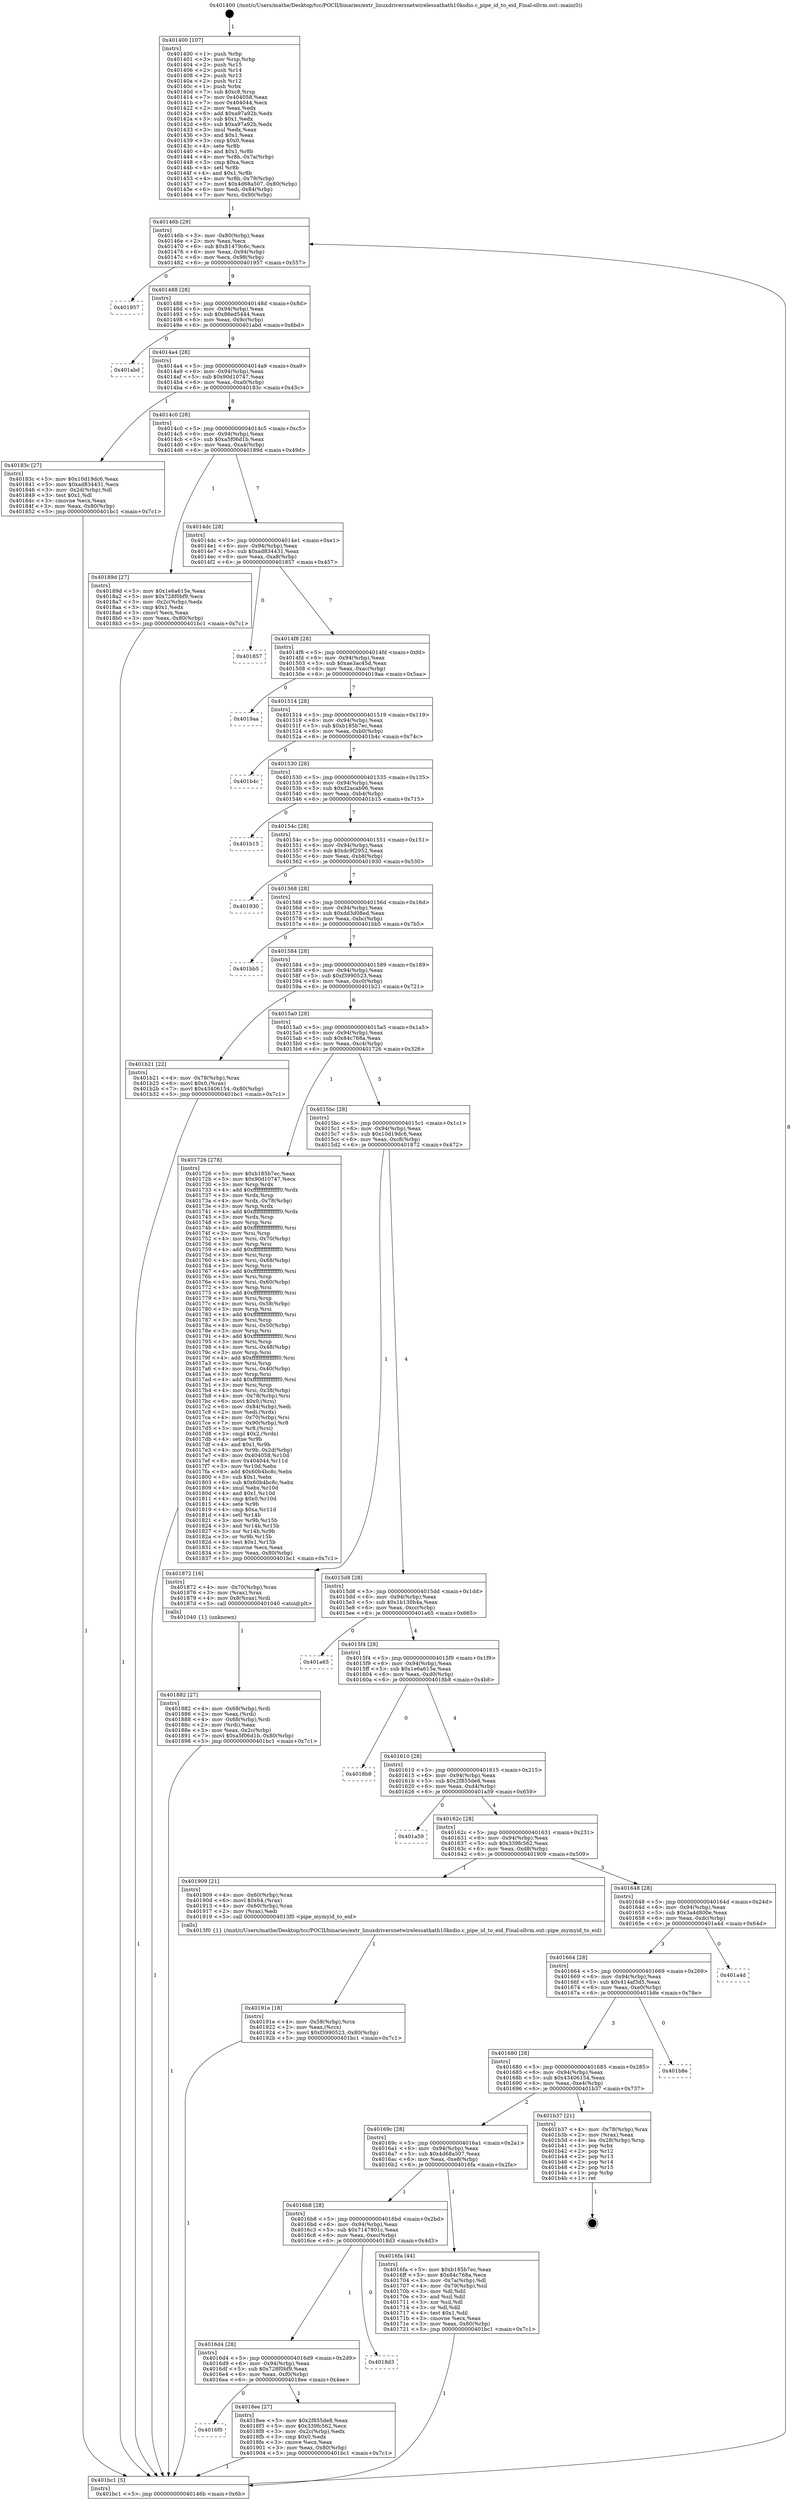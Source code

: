 digraph "0x401400" {
  label = "0x401400 (/mnt/c/Users/mathe/Desktop/tcc/POCII/binaries/extr_linuxdriversnetwirelessathath10ksdio.c_pipe_id_to_eid_Final-ollvm.out::main(0))"
  labelloc = "t"
  node[shape=record]

  Entry [label="",width=0.3,height=0.3,shape=circle,fillcolor=black,style=filled]
  "0x40146b" [label="{
     0x40146b [29]\l
     | [instrs]\l
     &nbsp;&nbsp;0x40146b \<+3\>: mov -0x80(%rbp),%eax\l
     &nbsp;&nbsp;0x40146e \<+2\>: mov %eax,%ecx\l
     &nbsp;&nbsp;0x401470 \<+6\>: sub $0x81479c6c,%ecx\l
     &nbsp;&nbsp;0x401476 \<+6\>: mov %eax,-0x94(%rbp)\l
     &nbsp;&nbsp;0x40147c \<+6\>: mov %ecx,-0x98(%rbp)\l
     &nbsp;&nbsp;0x401482 \<+6\>: je 0000000000401957 \<main+0x557\>\l
  }"]
  "0x401957" [label="{
     0x401957\l
  }", style=dashed]
  "0x401488" [label="{
     0x401488 [28]\l
     | [instrs]\l
     &nbsp;&nbsp;0x401488 \<+5\>: jmp 000000000040148d \<main+0x8d\>\l
     &nbsp;&nbsp;0x40148d \<+6\>: mov -0x94(%rbp),%eax\l
     &nbsp;&nbsp;0x401493 \<+5\>: sub $0x86ed5444,%eax\l
     &nbsp;&nbsp;0x401498 \<+6\>: mov %eax,-0x9c(%rbp)\l
     &nbsp;&nbsp;0x40149e \<+6\>: je 0000000000401abd \<main+0x6bd\>\l
  }"]
  Exit [label="",width=0.3,height=0.3,shape=circle,fillcolor=black,style=filled,peripheries=2]
  "0x401abd" [label="{
     0x401abd\l
  }", style=dashed]
  "0x4014a4" [label="{
     0x4014a4 [28]\l
     | [instrs]\l
     &nbsp;&nbsp;0x4014a4 \<+5\>: jmp 00000000004014a9 \<main+0xa9\>\l
     &nbsp;&nbsp;0x4014a9 \<+6\>: mov -0x94(%rbp),%eax\l
     &nbsp;&nbsp;0x4014af \<+5\>: sub $0x90d10747,%eax\l
     &nbsp;&nbsp;0x4014b4 \<+6\>: mov %eax,-0xa0(%rbp)\l
     &nbsp;&nbsp;0x4014ba \<+6\>: je 000000000040183c \<main+0x43c\>\l
  }"]
  "0x40191e" [label="{
     0x40191e [18]\l
     | [instrs]\l
     &nbsp;&nbsp;0x40191e \<+4\>: mov -0x58(%rbp),%rcx\l
     &nbsp;&nbsp;0x401922 \<+2\>: mov %eax,(%rcx)\l
     &nbsp;&nbsp;0x401924 \<+7\>: movl $0xf3990523,-0x80(%rbp)\l
     &nbsp;&nbsp;0x40192b \<+5\>: jmp 0000000000401bc1 \<main+0x7c1\>\l
  }"]
  "0x40183c" [label="{
     0x40183c [27]\l
     | [instrs]\l
     &nbsp;&nbsp;0x40183c \<+5\>: mov $0x10d19dc6,%eax\l
     &nbsp;&nbsp;0x401841 \<+5\>: mov $0xad834431,%ecx\l
     &nbsp;&nbsp;0x401846 \<+3\>: mov -0x2d(%rbp),%dl\l
     &nbsp;&nbsp;0x401849 \<+3\>: test $0x1,%dl\l
     &nbsp;&nbsp;0x40184c \<+3\>: cmovne %ecx,%eax\l
     &nbsp;&nbsp;0x40184f \<+3\>: mov %eax,-0x80(%rbp)\l
     &nbsp;&nbsp;0x401852 \<+5\>: jmp 0000000000401bc1 \<main+0x7c1\>\l
  }"]
  "0x4014c0" [label="{
     0x4014c0 [28]\l
     | [instrs]\l
     &nbsp;&nbsp;0x4014c0 \<+5\>: jmp 00000000004014c5 \<main+0xc5\>\l
     &nbsp;&nbsp;0x4014c5 \<+6\>: mov -0x94(%rbp),%eax\l
     &nbsp;&nbsp;0x4014cb \<+5\>: sub $0xa5f06d1b,%eax\l
     &nbsp;&nbsp;0x4014d0 \<+6\>: mov %eax,-0xa4(%rbp)\l
     &nbsp;&nbsp;0x4014d6 \<+6\>: je 000000000040189d \<main+0x49d\>\l
  }"]
  "0x4016f0" [label="{
     0x4016f0\l
  }", style=dashed]
  "0x40189d" [label="{
     0x40189d [27]\l
     | [instrs]\l
     &nbsp;&nbsp;0x40189d \<+5\>: mov $0x1e6a615e,%eax\l
     &nbsp;&nbsp;0x4018a2 \<+5\>: mov $0x728f0bf9,%ecx\l
     &nbsp;&nbsp;0x4018a7 \<+3\>: mov -0x2c(%rbp),%edx\l
     &nbsp;&nbsp;0x4018aa \<+3\>: cmp $0x1,%edx\l
     &nbsp;&nbsp;0x4018ad \<+3\>: cmovl %ecx,%eax\l
     &nbsp;&nbsp;0x4018b0 \<+3\>: mov %eax,-0x80(%rbp)\l
     &nbsp;&nbsp;0x4018b3 \<+5\>: jmp 0000000000401bc1 \<main+0x7c1\>\l
  }"]
  "0x4014dc" [label="{
     0x4014dc [28]\l
     | [instrs]\l
     &nbsp;&nbsp;0x4014dc \<+5\>: jmp 00000000004014e1 \<main+0xe1\>\l
     &nbsp;&nbsp;0x4014e1 \<+6\>: mov -0x94(%rbp),%eax\l
     &nbsp;&nbsp;0x4014e7 \<+5\>: sub $0xad834431,%eax\l
     &nbsp;&nbsp;0x4014ec \<+6\>: mov %eax,-0xa8(%rbp)\l
     &nbsp;&nbsp;0x4014f2 \<+6\>: je 0000000000401857 \<main+0x457\>\l
  }"]
  "0x4018ee" [label="{
     0x4018ee [27]\l
     | [instrs]\l
     &nbsp;&nbsp;0x4018ee \<+5\>: mov $0x2f855de8,%eax\l
     &nbsp;&nbsp;0x4018f3 \<+5\>: mov $0x339fc562,%ecx\l
     &nbsp;&nbsp;0x4018f8 \<+3\>: mov -0x2c(%rbp),%edx\l
     &nbsp;&nbsp;0x4018fb \<+3\>: cmp $0x0,%edx\l
     &nbsp;&nbsp;0x4018fe \<+3\>: cmove %ecx,%eax\l
     &nbsp;&nbsp;0x401901 \<+3\>: mov %eax,-0x80(%rbp)\l
     &nbsp;&nbsp;0x401904 \<+5\>: jmp 0000000000401bc1 \<main+0x7c1\>\l
  }"]
  "0x401857" [label="{
     0x401857\l
  }", style=dashed]
  "0x4014f8" [label="{
     0x4014f8 [28]\l
     | [instrs]\l
     &nbsp;&nbsp;0x4014f8 \<+5\>: jmp 00000000004014fd \<main+0xfd\>\l
     &nbsp;&nbsp;0x4014fd \<+6\>: mov -0x94(%rbp),%eax\l
     &nbsp;&nbsp;0x401503 \<+5\>: sub $0xae3ac45d,%eax\l
     &nbsp;&nbsp;0x401508 \<+6\>: mov %eax,-0xac(%rbp)\l
     &nbsp;&nbsp;0x40150e \<+6\>: je 00000000004019aa \<main+0x5aa\>\l
  }"]
  "0x4016d4" [label="{
     0x4016d4 [28]\l
     | [instrs]\l
     &nbsp;&nbsp;0x4016d4 \<+5\>: jmp 00000000004016d9 \<main+0x2d9\>\l
     &nbsp;&nbsp;0x4016d9 \<+6\>: mov -0x94(%rbp),%eax\l
     &nbsp;&nbsp;0x4016df \<+5\>: sub $0x728f0bf9,%eax\l
     &nbsp;&nbsp;0x4016e4 \<+6\>: mov %eax,-0xf0(%rbp)\l
     &nbsp;&nbsp;0x4016ea \<+6\>: je 00000000004018ee \<main+0x4ee\>\l
  }"]
  "0x4019aa" [label="{
     0x4019aa\l
  }", style=dashed]
  "0x401514" [label="{
     0x401514 [28]\l
     | [instrs]\l
     &nbsp;&nbsp;0x401514 \<+5\>: jmp 0000000000401519 \<main+0x119\>\l
     &nbsp;&nbsp;0x401519 \<+6\>: mov -0x94(%rbp),%eax\l
     &nbsp;&nbsp;0x40151f \<+5\>: sub $0xb185b7ec,%eax\l
     &nbsp;&nbsp;0x401524 \<+6\>: mov %eax,-0xb0(%rbp)\l
     &nbsp;&nbsp;0x40152a \<+6\>: je 0000000000401b4c \<main+0x74c\>\l
  }"]
  "0x4018d3" [label="{
     0x4018d3\l
  }", style=dashed]
  "0x401b4c" [label="{
     0x401b4c\l
  }", style=dashed]
  "0x401530" [label="{
     0x401530 [28]\l
     | [instrs]\l
     &nbsp;&nbsp;0x401530 \<+5\>: jmp 0000000000401535 \<main+0x135\>\l
     &nbsp;&nbsp;0x401535 \<+6\>: mov -0x94(%rbp),%eax\l
     &nbsp;&nbsp;0x40153b \<+5\>: sub $0xd2acab96,%eax\l
     &nbsp;&nbsp;0x401540 \<+6\>: mov %eax,-0xb4(%rbp)\l
     &nbsp;&nbsp;0x401546 \<+6\>: je 0000000000401b15 \<main+0x715\>\l
  }"]
  "0x401882" [label="{
     0x401882 [27]\l
     | [instrs]\l
     &nbsp;&nbsp;0x401882 \<+4\>: mov -0x68(%rbp),%rdi\l
     &nbsp;&nbsp;0x401886 \<+2\>: mov %eax,(%rdi)\l
     &nbsp;&nbsp;0x401888 \<+4\>: mov -0x68(%rbp),%rdi\l
     &nbsp;&nbsp;0x40188c \<+2\>: mov (%rdi),%eax\l
     &nbsp;&nbsp;0x40188e \<+3\>: mov %eax,-0x2c(%rbp)\l
     &nbsp;&nbsp;0x401891 \<+7\>: movl $0xa5f06d1b,-0x80(%rbp)\l
     &nbsp;&nbsp;0x401898 \<+5\>: jmp 0000000000401bc1 \<main+0x7c1\>\l
  }"]
  "0x401b15" [label="{
     0x401b15\l
  }", style=dashed]
  "0x40154c" [label="{
     0x40154c [28]\l
     | [instrs]\l
     &nbsp;&nbsp;0x40154c \<+5\>: jmp 0000000000401551 \<main+0x151\>\l
     &nbsp;&nbsp;0x401551 \<+6\>: mov -0x94(%rbp),%eax\l
     &nbsp;&nbsp;0x401557 \<+5\>: sub $0xdc9f2952,%eax\l
     &nbsp;&nbsp;0x40155c \<+6\>: mov %eax,-0xb8(%rbp)\l
     &nbsp;&nbsp;0x401562 \<+6\>: je 0000000000401930 \<main+0x530\>\l
  }"]
  "0x401400" [label="{
     0x401400 [107]\l
     | [instrs]\l
     &nbsp;&nbsp;0x401400 \<+1\>: push %rbp\l
     &nbsp;&nbsp;0x401401 \<+3\>: mov %rsp,%rbp\l
     &nbsp;&nbsp;0x401404 \<+2\>: push %r15\l
     &nbsp;&nbsp;0x401406 \<+2\>: push %r14\l
     &nbsp;&nbsp;0x401408 \<+2\>: push %r13\l
     &nbsp;&nbsp;0x40140a \<+2\>: push %r12\l
     &nbsp;&nbsp;0x40140c \<+1\>: push %rbx\l
     &nbsp;&nbsp;0x40140d \<+7\>: sub $0xc8,%rsp\l
     &nbsp;&nbsp;0x401414 \<+7\>: mov 0x404058,%eax\l
     &nbsp;&nbsp;0x40141b \<+7\>: mov 0x404044,%ecx\l
     &nbsp;&nbsp;0x401422 \<+2\>: mov %eax,%edx\l
     &nbsp;&nbsp;0x401424 \<+6\>: add $0xa97a92b,%edx\l
     &nbsp;&nbsp;0x40142a \<+3\>: sub $0x1,%edx\l
     &nbsp;&nbsp;0x40142d \<+6\>: sub $0xa97a92b,%edx\l
     &nbsp;&nbsp;0x401433 \<+3\>: imul %edx,%eax\l
     &nbsp;&nbsp;0x401436 \<+3\>: and $0x1,%eax\l
     &nbsp;&nbsp;0x401439 \<+3\>: cmp $0x0,%eax\l
     &nbsp;&nbsp;0x40143c \<+4\>: sete %r8b\l
     &nbsp;&nbsp;0x401440 \<+4\>: and $0x1,%r8b\l
     &nbsp;&nbsp;0x401444 \<+4\>: mov %r8b,-0x7a(%rbp)\l
     &nbsp;&nbsp;0x401448 \<+3\>: cmp $0xa,%ecx\l
     &nbsp;&nbsp;0x40144b \<+4\>: setl %r8b\l
     &nbsp;&nbsp;0x40144f \<+4\>: and $0x1,%r8b\l
     &nbsp;&nbsp;0x401453 \<+4\>: mov %r8b,-0x79(%rbp)\l
     &nbsp;&nbsp;0x401457 \<+7\>: movl $0x4d68a507,-0x80(%rbp)\l
     &nbsp;&nbsp;0x40145e \<+6\>: mov %edi,-0x84(%rbp)\l
     &nbsp;&nbsp;0x401464 \<+7\>: mov %rsi,-0x90(%rbp)\l
  }"]
  "0x401930" [label="{
     0x401930\l
  }", style=dashed]
  "0x401568" [label="{
     0x401568 [28]\l
     | [instrs]\l
     &nbsp;&nbsp;0x401568 \<+5\>: jmp 000000000040156d \<main+0x16d\>\l
     &nbsp;&nbsp;0x40156d \<+6\>: mov -0x94(%rbp),%eax\l
     &nbsp;&nbsp;0x401573 \<+5\>: sub $0xdd3d08ed,%eax\l
     &nbsp;&nbsp;0x401578 \<+6\>: mov %eax,-0xbc(%rbp)\l
     &nbsp;&nbsp;0x40157e \<+6\>: je 0000000000401bb5 \<main+0x7b5\>\l
  }"]
  "0x401bc1" [label="{
     0x401bc1 [5]\l
     | [instrs]\l
     &nbsp;&nbsp;0x401bc1 \<+5\>: jmp 000000000040146b \<main+0x6b\>\l
  }"]
  "0x401bb5" [label="{
     0x401bb5\l
  }", style=dashed]
  "0x401584" [label="{
     0x401584 [28]\l
     | [instrs]\l
     &nbsp;&nbsp;0x401584 \<+5\>: jmp 0000000000401589 \<main+0x189\>\l
     &nbsp;&nbsp;0x401589 \<+6\>: mov -0x94(%rbp),%eax\l
     &nbsp;&nbsp;0x40158f \<+5\>: sub $0xf3990523,%eax\l
     &nbsp;&nbsp;0x401594 \<+6\>: mov %eax,-0xc0(%rbp)\l
     &nbsp;&nbsp;0x40159a \<+6\>: je 0000000000401b21 \<main+0x721\>\l
  }"]
  "0x4016b8" [label="{
     0x4016b8 [28]\l
     | [instrs]\l
     &nbsp;&nbsp;0x4016b8 \<+5\>: jmp 00000000004016bd \<main+0x2bd\>\l
     &nbsp;&nbsp;0x4016bd \<+6\>: mov -0x94(%rbp),%eax\l
     &nbsp;&nbsp;0x4016c3 \<+5\>: sub $0x7147801c,%eax\l
     &nbsp;&nbsp;0x4016c8 \<+6\>: mov %eax,-0xec(%rbp)\l
     &nbsp;&nbsp;0x4016ce \<+6\>: je 00000000004018d3 \<main+0x4d3\>\l
  }"]
  "0x401b21" [label="{
     0x401b21 [22]\l
     | [instrs]\l
     &nbsp;&nbsp;0x401b21 \<+4\>: mov -0x78(%rbp),%rax\l
     &nbsp;&nbsp;0x401b25 \<+6\>: movl $0x0,(%rax)\l
     &nbsp;&nbsp;0x401b2b \<+7\>: movl $0x43406154,-0x80(%rbp)\l
     &nbsp;&nbsp;0x401b32 \<+5\>: jmp 0000000000401bc1 \<main+0x7c1\>\l
  }"]
  "0x4015a0" [label="{
     0x4015a0 [28]\l
     | [instrs]\l
     &nbsp;&nbsp;0x4015a0 \<+5\>: jmp 00000000004015a5 \<main+0x1a5\>\l
     &nbsp;&nbsp;0x4015a5 \<+6\>: mov -0x94(%rbp),%eax\l
     &nbsp;&nbsp;0x4015ab \<+5\>: sub $0x84c768a,%eax\l
     &nbsp;&nbsp;0x4015b0 \<+6\>: mov %eax,-0xc4(%rbp)\l
     &nbsp;&nbsp;0x4015b6 \<+6\>: je 0000000000401726 \<main+0x326\>\l
  }"]
  "0x4016fa" [label="{
     0x4016fa [44]\l
     | [instrs]\l
     &nbsp;&nbsp;0x4016fa \<+5\>: mov $0xb185b7ec,%eax\l
     &nbsp;&nbsp;0x4016ff \<+5\>: mov $0x84c768a,%ecx\l
     &nbsp;&nbsp;0x401704 \<+3\>: mov -0x7a(%rbp),%dl\l
     &nbsp;&nbsp;0x401707 \<+4\>: mov -0x79(%rbp),%sil\l
     &nbsp;&nbsp;0x40170b \<+3\>: mov %dl,%dil\l
     &nbsp;&nbsp;0x40170e \<+3\>: and %sil,%dil\l
     &nbsp;&nbsp;0x401711 \<+3\>: xor %sil,%dl\l
     &nbsp;&nbsp;0x401714 \<+3\>: or %dl,%dil\l
     &nbsp;&nbsp;0x401717 \<+4\>: test $0x1,%dil\l
     &nbsp;&nbsp;0x40171b \<+3\>: cmovne %ecx,%eax\l
     &nbsp;&nbsp;0x40171e \<+3\>: mov %eax,-0x80(%rbp)\l
     &nbsp;&nbsp;0x401721 \<+5\>: jmp 0000000000401bc1 \<main+0x7c1\>\l
  }"]
  "0x401726" [label="{
     0x401726 [278]\l
     | [instrs]\l
     &nbsp;&nbsp;0x401726 \<+5\>: mov $0xb185b7ec,%eax\l
     &nbsp;&nbsp;0x40172b \<+5\>: mov $0x90d10747,%ecx\l
     &nbsp;&nbsp;0x401730 \<+3\>: mov %rsp,%rdx\l
     &nbsp;&nbsp;0x401733 \<+4\>: add $0xfffffffffffffff0,%rdx\l
     &nbsp;&nbsp;0x401737 \<+3\>: mov %rdx,%rsp\l
     &nbsp;&nbsp;0x40173a \<+4\>: mov %rdx,-0x78(%rbp)\l
     &nbsp;&nbsp;0x40173e \<+3\>: mov %rsp,%rdx\l
     &nbsp;&nbsp;0x401741 \<+4\>: add $0xfffffffffffffff0,%rdx\l
     &nbsp;&nbsp;0x401745 \<+3\>: mov %rdx,%rsp\l
     &nbsp;&nbsp;0x401748 \<+3\>: mov %rsp,%rsi\l
     &nbsp;&nbsp;0x40174b \<+4\>: add $0xfffffffffffffff0,%rsi\l
     &nbsp;&nbsp;0x40174f \<+3\>: mov %rsi,%rsp\l
     &nbsp;&nbsp;0x401752 \<+4\>: mov %rsi,-0x70(%rbp)\l
     &nbsp;&nbsp;0x401756 \<+3\>: mov %rsp,%rsi\l
     &nbsp;&nbsp;0x401759 \<+4\>: add $0xfffffffffffffff0,%rsi\l
     &nbsp;&nbsp;0x40175d \<+3\>: mov %rsi,%rsp\l
     &nbsp;&nbsp;0x401760 \<+4\>: mov %rsi,-0x68(%rbp)\l
     &nbsp;&nbsp;0x401764 \<+3\>: mov %rsp,%rsi\l
     &nbsp;&nbsp;0x401767 \<+4\>: add $0xfffffffffffffff0,%rsi\l
     &nbsp;&nbsp;0x40176b \<+3\>: mov %rsi,%rsp\l
     &nbsp;&nbsp;0x40176e \<+4\>: mov %rsi,-0x60(%rbp)\l
     &nbsp;&nbsp;0x401772 \<+3\>: mov %rsp,%rsi\l
     &nbsp;&nbsp;0x401775 \<+4\>: add $0xfffffffffffffff0,%rsi\l
     &nbsp;&nbsp;0x401779 \<+3\>: mov %rsi,%rsp\l
     &nbsp;&nbsp;0x40177c \<+4\>: mov %rsi,-0x58(%rbp)\l
     &nbsp;&nbsp;0x401780 \<+3\>: mov %rsp,%rsi\l
     &nbsp;&nbsp;0x401783 \<+4\>: add $0xfffffffffffffff0,%rsi\l
     &nbsp;&nbsp;0x401787 \<+3\>: mov %rsi,%rsp\l
     &nbsp;&nbsp;0x40178a \<+4\>: mov %rsi,-0x50(%rbp)\l
     &nbsp;&nbsp;0x40178e \<+3\>: mov %rsp,%rsi\l
     &nbsp;&nbsp;0x401791 \<+4\>: add $0xfffffffffffffff0,%rsi\l
     &nbsp;&nbsp;0x401795 \<+3\>: mov %rsi,%rsp\l
     &nbsp;&nbsp;0x401798 \<+4\>: mov %rsi,-0x48(%rbp)\l
     &nbsp;&nbsp;0x40179c \<+3\>: mov %rsp,%rsi\l
     &nbsp;&nbsp;0x40179f \<+4\>: add $0xfffffffffffffff0,%rsi\l
     &nbsp;&nbsp;0x4017a3 \<+3\>: mov %rsi,%rsp\l
     &nbsp;&nbsp;0x4017a6 \<+4\>: mov %rsi,-0x40(%rbp)\l
     &nbsp;&nbsp;0x4017aa \<+3\>: mov %rsp,%rsi\l
     &nbsp;&nbsp;0x4017ad \<+4\>: add $0xfffffffffffffff0,%rsi\l
     &nbsp;&nbsp;0x4017b1 \<+3\>: mov %rsi,%rsp\l
     &nbsp;&nbsp;0x4017b4 \<+4\>: mov %rsi,-0x38(%rbp)\l
     &nbsp;&nbsp;0x4017b8 \<+4\>: mov -0x78(%rbp),%rsi\l
     &nbsp;&nbsp;0x4017bc \<+6\>: movl $0x0,(%rsi)\l
     &nbsp;&nbsp;0x4017c2 \<+6\>: mov -0x84(%rbp),%edi\l
     &nbsp;&nbsp;0x4017c8 \<+2\>: mov %edi,(%rdx)\l
     &nbsp;&nbsp;0x4017ca \<+4\>: mov -0x70(%rbp),%rsi\l
     &nbsp;&nbsp;0x4017ce \<+7\>: mov -0x90(%rbp),%r8\l
     &nbsp;&nbsp;0x4017d5 \<+3\>: mov %r8,(%rsi)\l
     &nbsp;&nbsp;0x4017d8 \<+3\>: cmpl $0x2,(%rdx)\l
     &nbsp;&nbsp;0x4017db \<+4\>: setne %r9b\l
     &nbsp;&nbsp;0x4017df \<+4\>: and $0x1,%r9b\l
     &nbsp;&nbsp;0x4017e3 \<+4\>: mov %r9b,-0x2d(%rbp)\l
     &nbsp;&nbsp;0x4017e7 \<+8\>: mov 0x404058,%r10d\l
     &nbsp;&nbsp;0x4017ef \<+8\>: mov 0x404044,%r11d\l
     &nbsp;&nbsp;0x4017f7 \<+3\>: mov %r10d,%ebx\l
     &nbsp;&nbsp;0x4017fa \<+6\>: add $0x60b4bc8c,%ebx\l
     &nbsp;&nbsp;0x401800 \<+3\>: sub $0x1,%ebx\l
     &nbsp;&nbsp;0x401803 \<+6\>: sub $0x60b4bc8c,%ebx\l
     &nbsp;&nbsp;0x401809 \<+4\>: imul %ebx,%r10d\l
     &nbsp;&nbsp;0x40180d \<+4\>: and $0x1,%r10d\l
     &nbsp;&nbsp;0x401811 \<+4\>: cmp $0x0,%r10d\l
     &nbsp;&nbsp;0x401815 \<+4\>: sete %r9b\l
     &nbsp;&nbsp;0x401819 \<+4\>: cmp $0xa,%r11d\l
     &nbsp;&nbsp;0x40181d \<+4\>: setl %r14b\l
     &nbsp;&nbsp;0x401821 \<+3\>: mov %r9b,%r15b\l
     &nbsp;&nbsp;0x401824 \<+3\>: and %r14b,%r15b\l
     &nbsp;&nbsp;0x401827 \<+3\>: xor %r14b,%r9b\l
     &nbsp;&nbsp;0x40182a \<+3\>: or %r9b,%r15b\l
     &nbsp;&nbsp;0x40182d \<+4\>: test $0x1,%r15b\l
     &nbsp;&nbsp;0x401831 \<+3\>: cmovne %ecx,%eax\l
     &nbsp;&nbsp;0x401834 \<+3\>: mov %eax,-0x80(%rbp)\l
     &nbsp;&nbsp;0x401837 \<+5\>: jmp 0000000000401bc1 \<main+0x7c1\>\l
  }"]
  "0x4015bc" [label="{
     0x4015bc [28]\l
     | [instrs]\l
     &nbsp;&nbsp;0x4015bc \<+5\>: jmp 00000000004015c1 \<main+0x1c1\>\l
     &nbsp;&nbsp;0x4015c1 \<+6\>: mov -0x94(%rbp),%eax\l
     &nbsp;&nbsp;0x4015c7 \<+5\>: sub $0x10d19dc6,%eax\l
     &nbsp;&nbsp;0x4015cc \<+6\>: mov %eax,-0xc8(%rbp)\l
     &nbsp;&nbsp;0x4015d2 \<+6\>: je 0000000000401872 \<main+0x472\>\l
  }"]
  "0x40169c" [label="{
     0x40169c [28]\l
     | [instrs]\l
     &nbsp;&nbsp;0x40169c \<+5\>: jmp 00000000004016a1 \<main+0x2a1\>\l
     &nbsp;&nbsp;0x4016a1 \<+6\>: mov -0x94(%rbp),%eax\l
     &nbsp;&nbsp;0x4016a7 \<+5\>: sub $0x4d68a507,%eax\l
     &nbsp;&nbsp;0x4016ac \<+6\>: mov %eax,-0xe8(%rbp)\l
     &nbsp;&nbsp;0x4016b2 \<+6\>: je 00000000004016fa \<main+0x2fa\>\l
  }"]
  "0x401872" [label="{
     0x401872 [16]\l
     | [instrs]\l
     &nbsp;&nbsp;0x401872 \<+4\>: mov -0x70(%rbp),%rax\l
     &nbsp;&nbsp;0x401876 \<+3\>: mov (%rax),%rax\l
     &nbsp;&nbsp;0x401879 \<+4\>: mov 0x8(%rax),%rdi\l
     &nbsp;&nbsp;0x40187d \<+5\>: call 0000000000401040 \<atoi@plt\>\l
     | [calls]\l
     &nbsp;&nbsp;0x401040 \{1\} (unknown)\l
  }"]
  "0x4015d8" [label="{
     0x4015d8 [28]\l
     | [instrs]\l
     &nbsp;&nbsp;0x4015d8 \<+5\>: jmp 00000000004015dd \<main+0x1dd\>\l
     &nbsp;&nbsp;0x4015dd \<+6\>: mov -0x94(%rbp),%eax\l
     &nbsp;&nbsp;0x4015e3 \<+5\>: sub $0x1b130b4a,%eax\l
     &nbsp;&nbsp;0x4015e8 \<+6\>: mov %eax,-0xcc(%rbp)\l
     &nbsp;&nbsp;0x4015ee \<+6\>: je 0000000000401a65 \<main+0x665\>\l
  }"]
  "0x401b37" [label="{
     0x401b37 [21]\l
     | [instrs]\l
     &nbsp;&nbsp;0x401b37 \<+4\>: mov -0x78(%rbp),%rax\l
     &nbsp;&nbsp;0x401b3b \<+2\>: mov (%rax),%eax\l
     &nbsp;&nbsp;0x401b3d \<+4\>: lea -0x28(%rbp),%rsp\l
     &nbsp;&nbsp;0x401b41 \<+1\>: pop %rbx\l
     &nbsp;&nbsp;0x401b42 \<+2\>: pop %r12\l
     &nbsp;&nbsp;0x401b44 \<+2\>: pop %r13\l
     &nbsp;&nbsp;0x401b46 \<+2\>: pop %r14\l
     &nbsp;&nbsp;0x401b48 \<+2\>: pop %r15\l
     &nbsp;&nbsp;0x401b4a \<+1\>: pop %rbp\l
     &nbsp;&nbsp;0x401b4b \<+1\>: ret\l
  }"]
  "0x401a65" [label="{
     0x401a65\l
  }", style=dashed]
  "0x4015f4" [label="{
     0x4015f4 [28]\l
     | [instrs]\l
     &nbsp;&nbsp;0x4015f4 \<+5\>: jmp 00000000004015f9 \<main+0x1f9\>\l
     &nbsp;&nbsp;0x4015f9 \<+6\>: mov -0x94(%rbp),%eax\l
     &nbsp;&nbsp;0x4015ff \<+5\>: sub $0x1e6a615e,%eax\l
     &nbsp;&nbsp;0x401604 \<+6\>: mov %eax,-0xd0(%rbp)\l
     &nbsp;&nbsp;0x40160a \<+6\>: je 00000000004018b8 \<main+0x4b8\>\l
  }"]
  "0x401680" [label="{
     0x401680 [28]\l
     | [instrs]\l
     &nbsp;&nbsp;0x401680 \<+5\>: jmp 0000000000401685 \<main+0x285\>\l
     &nbsp;&nbsp;0x401685 \<+6\>: mov -0x94(%rbp),%eax\l
     &nbsp;&nbsp;0x40168b \<+5\>: sub $0x43406154,%eax\l
     &nbsp;&nbsp;0x401690 \<+6\>: mov %eax,-0xe4(%rbp)\l
     &nbsp;&nbsp;0x401696 \<+6\>: je 0000000000401b37 \<main+0x737\>\l
  }"]
  "0x4018b8" [label="{
     0x4018b8\l
  }", style=dashed]
  "0x401610" [label="{
     0x401610 [28]\l
     | [instrs]\l
     &nbsp;&nbsp;0x401610 \<+5\>: jmp 0000000000401615 \<main+0x215\>\l
     &nbsp;&nbsp;0x401615 \<+6\>: mov -0x94(%rbp),%eax\l
     &nbsp;&nbsp;0x40161b \<+5\>: sub $0x2f855de8,%eax\l
     &nbsp;&nbsp;0x401620 \<+6\>: mov %eax,-0xd4(%rbp)\l
     &nbsp;&nbsp;0x401626 \<+6\>: je 0000000000401a59 \<main+0x659\>\l
  }"]
  "0x401b8e" [label="{
     0x401b8e\l
  }", style=dashed]
  "0x401a59" [label="{
     0x401a59\l
  }", style=dashed]
  "0x40162c" [label="{
     0x40162c [28]\l
     | [instrs]\l
     &nbsp;&nbsp;0x40162c \<+5\>: jmp 0000000000401631 \<main+0x231\>\l
     &nbsp;&nbsp;0x401631 \<+6\>: mov -0x94(%rbp),%eax\l
     &nbsp;&nbsp;0x401637 \<+5\>: sub $0x339fc562,%eax\l
     &nbsp;&nbsp;0x40163c \<+6\>: mov %eax,-0xd8(%rbp)\l
     &nbsp;&nbsp;0x401642 \<+6\>: je 0000000000401909 \<main+0x509\>\l
  }"]
  "0x401664" [label="{
     0x401664 [28]\l
     | [instrs]\l
     &nbsp;&nbsp;0x401664 \<+5\>: jmp 0000000000401669 \<main+0x269\>\l
     &nbsp;&nbsp;0x401669 \<+6\>: mov -0x94(%rbp),%eax\l
     &nbsp;&nbsp;0x40166f \<+5\>: sub $0x414af3d5,%eax\l
     &nbsp;&nbsp;0x401674 \<+6\>: mov %eax,-0xe0(%rbp)\l
     &nbsp;&nbsp;0x40167a \<+6\>: je 0000000000401b8e \<main+0x78e\>\l
  }"]
  "0x401909" [label="{
     0x401909 [21]\l
     | [instrs]\l
     &nbsp;&nbsp;0x401909 \<+4\>: mov -0x60(%rbp),%rax\l
     &nbsp;&nbsp;0x40190d \<+6\>: movl $0x64,(%rax)\l
     &nbsp;&nbsp;0x401913 \<+4\>: mov -0x60(%rbp),%rax\l
     &nbsp;&nbsp;0x401917 \<+2\>: mov (%rax),%edi\l
     &nbsp;&nbsp;0x401919 \<+5\>: call 00000000004013f0 \<pipe_mymyid_to_eid\>\l
     | [calls]\l
     &nbsp;&nbsp;0x4013f0 \{1\} (/mnt/c/Users/mathe/Desktop/tcc/POCII/binaries/extr_linuxdriversnetwirelessathath10ksdio.c_pipe_id_to_eid_Final-ollvm.out::pipe_mymyid_to_eid)\l
  }"]
  "0x401648" [label="{
     0x401648 [28]\l
     | [instrs]\l
     &nbsp;&nbsp;0x401648 \<+5\>: jmp 000000000040164d \<main+0x24d\>\l
     &nbsp;&nbsp;0x40164d \<+6\>: mov -0x94(%rbp),%eax\l
     &nbsp;&nbsp;0x401653 \<+5\>: sub $0x3a4d800e,%eax\l
     &nbsp;&nbsp;0x401658 \<+6\>: mov %eax,-0xdc(%rbp)\l
     &nbsp;&nbsp;0x40165e \<+6\>: je 0000000000401a4d \<main+0x64d\>\l
  }"]
  "0x401a4d" [label="{
     0x401a4d\l
  }", style=dashed]
  Entry -> "0x401400" [label=" 1"]
  "0x40146b" -> "0x401957" [label=" 0"]
  "0x40146b" -> "0x401488" [label=" 9"]
  "0x401b37" -> Exit [label=" 1"]
  "0x401488" -> "0x401abd" [label=" 0"]
  "0x401488" -> "0x4014a4" [label=" 9"]
  "0x401b21" -> "0x401bc1" [label=" 1"]
  "0x4014a4" -> "0x40183c" [label=" 1"]
  "0x4014a4" -> "0x4014c0" [label=" 8"]
  "0x40191e" -> "0x401bc1" [label=" 1"]
  "0x4014c0" -> "0x40189d" [label=" 1"]
  "0x4014c0" -> "0x4014dc" [label=" 7"]
  "0x401909" -> "0x40191e" [label=" 1"]
  "0x4014dc" -> "0x401857" [label=" 0"]
  "0x4014dc" -> "0x4014f8" [label=" 7"]
  "0x4018ee" -> "0x401bc1" [label=" 1"]
  "0x4014f8" -> "0x4019aa" [label=" 0"]
  "0x4014f8" -> "0x401514" [label=" 7"]
  "0x4016d4" -> "0x4018ee" [label=" 1"]
  "0x401514" -> "0x401b4c" [label=" 0"]
  "0x401514" -> "0x401530" [label=" 7"]
  "0x4016d4" -> "0x4016f0" [label=" 0"]
  "0x401530" -> "0x401b15" [label=" 0"]
  "0x401530" -> "0x40154c" [label=" 7"]
  "0x4016b8" -> "0x4018d3" [label=" 0"]
  "0x40154c" -> "0x401930" [label=" 0"]
  "0x40154c" -> "0x401568" [label=" 7"]
  "0x40189d" -> "0x401bc1" [label=" 1"]
  "0x401568" -> "0x401bb5" [label=" 0"]
  "0x401568" -> "0x401584" [label=" 7"]
  "0x401882" -> "0x401bc1" [label=" 1"]
  "0x401584" -> "0x401b21" [label=" 1"]
  "0x401584" -> "0x4015a0" [label=" 6"]
  "0x401872" -> "0x401882" [label=" 1"]
  "0x4015a0" -> "0x401726" [label=" 1"]
  "0x4015a0" -> "0x4015bc" [label=" 5"]
  "0x40183c" -> "0x401bc1" [label=" 1"]
  "0x4015bc" -> "0x401872" [label=" 1"]
  "0x4015bc" -> "0x4015d8" [label=" 4"]
  "0x4016b8" -> "0x4016d4" [label=" 1"]
  "0x4015d8" -> "0x401a65" [label=" 0"]
  "0x4015d8" -> "0x4015f4" [label=" 4"]
  "0x401bc1" -> "0x40146b" [label=" 8"]
  "0x4015f4" -> "0x4018b8" [label=" 0"]
  "0x4015f4" -> "0x401610" [label=" 4"]
  "0x4016fa" -> "0x401bc1" [label=" 1"]
  "0x401610" -> "0x401a59" [label=" 0"]
  "0x401610" -> "0x40162c" [label=" 4"]
  "0x40169c" -> "0x4016b8" [label=" 1"]
  "0x40162c" -> "0x401909" [label=" 1"]
  "0x40162c" -> "0x401648" [label=" 3"]
  "0x401726" -> "0x401bc1" [label=" 1"]
  "0x401648" -> "0x401a4d" [label=" 0"]
  "0x401648" -> "0x401664" [label=" 3"]
  "0x40169c" -> "0x4016fa" [label=" 1"]
  "0x401664" -> "0x401b8e" [label=" 0"]
  "0x401664" -> "0x401680" [label=" 3"]
  "0x401400" -> "0x40146b" [label=" 1"]
  "0x401680" -> "0x401b37" [label=" 1"]
  "0x401680" -> "0x40169c" [label=" 2"]
}
